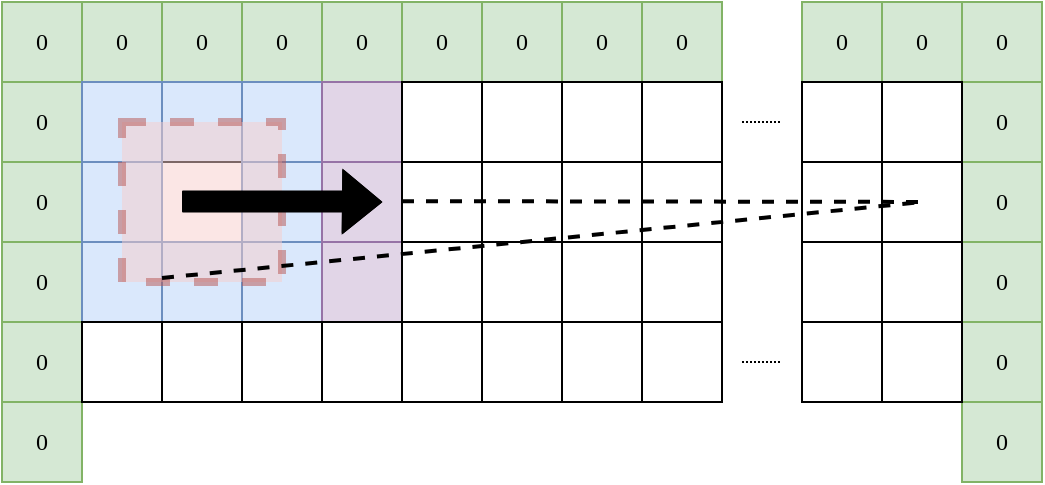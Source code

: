 <mxfile version="12.9.11" type="device"><diagram id="3mRTC_EeT-7Td20pVN1M" name="Page-1"><mxGraphModel dx="785" dy="467" grid="1" gridSize="10" guides="1" tooltips="1" connect="1" arrows="1" fold="1" page="1" pageScale="1" pageWidth="827" pageHeight="1169" math="1" shadow="0" extFonts="Times^https://fonts.googleapis.com/css?family=Times"><root><mxCell id="0"/><mxCell id="1" parent="0"/><mxCell id="F-gPBMmGmu60XOkf1-hc-65" value="" style="rounded=0;whiteSpace=wrap;html=1;fillColor=#d5e8d4;strokeColor=#82b366;fontFamily=Times;FType=g;" vertex="1" parent="1"><mxGeometry x="520" y="80" width="40" height="40" as="geometry"/></mxCell><mxCell id="F-gPBMmGmu60XOkf1-hc-66" value="0" style="text;html=1;align=center;verticalAlign=middle;whiteSpace=wrap;rounded=0;fontFamily=Times;FType=g;" vertex="1" parent="1"><mxGeometry x="520" y="90" width="40" height="20" as="geometry"/></mxCell><mxCell id="F-gPBMmGmu60XOkf1-hc-85" value="" style="rounded=0;whiteSpace=wrap;html=1;fillColor=#d5e8d4;strokeColor=#82b366;fontFamily=Times;FType=g;" vertex="1" parent="1"><mxGeometry x="440" y="80" width="40" height="40" as="geometry"/></mxCell><mxCell id="F-gPBMmGmu60XOkf1-hc-86" value="0" style="text;html=1;align=center;verticalAlign=middle;whiteSpace=wrap;rounded=0;fontFamily=Times;FType=g;" vertex="1" parent="1"><mxGeometry x="440" y="90" width="40" height="20" as="geometry"/></mxCell><mxCell id="F-gPBMmGmu60XOkf1-hc-87" value="" style="rounded=0;whiteSpace=wrap;html=1;fillColor=#d5e8d4;strokeColor=#82b366;fontFamily=Times;FType=g;" vertex="1" parent="1"><mxGeometry x="480" y="80" width="40" height="40" as="geometry"/></mxCell><mxCell id="F-gPBMmGmu60XOkf1-hc-88" value="0" style="text;html=1;align=center;verticalAlign=middle;whiteSpace=wrap;rounded=0;fontFamily=Times;FType=g;" vertex="1" parent="1"><mxGeometry x="480" y="90" width="40" height="20" as="geometry"/></mxCell><mxCell id="F-gPBMmGmu60XOkf1-hc-1" value="" style="rounded=0;whiteSpace=wrap;html=1;fillColor=#d5e8d4;strokeColor=#82b366;fontFamily=Times;FType=g;" vertex="1" parent="1"><mxGeometry x="40" y="80" width="40" height="40" as="geometry"/></mxCell><mxCell id="F-gPBMmGmu60XOkf1-hc-2" value="0" style="text;html=1;align=center;verticalAlign=middle;whiteSpace=wrap;rounded=0;fontFamily=Times;FType=g;" vertex="1" parent="1"><mxGeometry x="40" y="90" width="40" height="20" as="geometry"/></mxCell><mxCell id="F-gPBMmGmu60XOkf1-hc-4" value="" style="rounded=0;whiteSpace=wrap;html=1;fillColor=#d5e8d4;strokeColor=#82b366;fontFamily=Times;FType=g;" vertex="1" parent="1"><mxGeometry x="40" y="120" width="40" height="40" as="geometry"/></mxCell><mxCell id="F-gPBMmGmu60XOkf1-hc-5" value="0" style="text;html=1;align=center;verticalAlign=middle;whiteSpace=wrap;rounded=0;fontFamily=Times;FType=g;" vertex="1" parent="1"><mxGeometry x="40" y="130" width="40" height="20" as="geometry"/></mxCell><mxCell id="F-gPBMmGmu60XOkf1-hc-45" value="" style="rounded=0;whiteSpace=wrap;html=1;fillColor=#d5e8d4;strokeColor=#82b366;fontFamily=Times;FType=g;" vertex="1" parent="1"><mxGeometry x="40" y="160" width="40" height="40" as="geometry"/></mxCell><mxCell id="F-gPBMmGmu60XOkf1-hc-46" value="0" style="text;html=1;align=center;verticalAlign=middle;whiteSpace=wrap;rounded=0;fontFamily=Times;FType=g;" vertex="1" parent="1"><mxGeometry x="40" y="170" width="40" height="20" as="geometry"/></mxCell><mxCell id="F-gPBMmGmu60XOkf1-hc-47" value="" style="rounded=0;whiteSpace=wrap;html=1;fillColor=#d5e8d4;strokeColor=#82b366;fontFamily=Times;FType=g;" vertex="1" parent="1"><mxGeometry x="40" y="200" width="40" height="40" as="geometry"/></mxCell><mxCell id="F-gPBMmGmu60XOkf1-hc-48" value="0" style="text;html=1;align=center;verticalAlign=middle;whiteSpace=wrap;rounded=0;fontFamily=Times;FType=g;" vertex="1" parent="1"><mxGeometry x="40" y="210" width="40" height="20" as="geometry"/></mxCell><mxCell id="F-gPBMmGmu60XOkf1-hc-49" value="" style="rounded=0;whiteSpace=wrap;html=1;fillColor=#d5e8d4;strokeColor=#82b366;fontFamily=Times;FType=g;" vertex="1" parent="1"><mxGeometry x="40" y="240" width="40" height="40" as="geometry"/></mxCell><mxCell id="F-gPBMmGmu60XOkf1-hc-50" value="0" style="text;html=1;align=center;verticalAlign=middle;whiteSpace=wrap;rounded=0;fontFamily=Times;FType=g;" vertex="1" parent="1"><mxGeometry x="40" y="250" width="40" height="20" as="geometry"/></mxCell><mxCell id="F-gPBMmGmu60XOkf1-hc-51" value="" style="rounded=0;whiteSpace=wrap;html=1;fillColor=#d5e8d4;strokeColor=#82b366;fontFamily=Times;FType=g;" vertex="1" parent="1"><mxGeometry x="40" y="280" width="40" height="40" as="geometry"/></mxCell><mxCell id="F-gPBMmGmu60XOkf1-hc-52" value="0" style="text;html=1;align=center;verticalAlign=middle;whiteSpace=wrap;rounded=0;fontFamily=Times;FType=g;" vertex="1" parent="1"><mxGeometry x="40" y="290" width="40" height="20" as="geometry"/></mxCell><mxCell id="F-gPBMmGmu60XOkf1-hc-6" value="" style="rounded=0;whiteSpace=wrap;html=1;fillColor=#d5e8d4;strokeColor=#82b366;fontFamily=Times;FType=g;" vertex="1" parent="1"><mxGeometry x="80" y="80" width="40" height="40" as="geometry"/></mxCell><mxCell id="F-gPBMmGmu60XOkf1-hc-7" value="0" style="text;html=1;align=center;verticalAlign=middle;whiteSpace=wrap;rounded=0;fontFamily=Times;FType=g;" vertex="1" parent="1"><mxGeometry x="80" y="90" width="40" height="20" as="geometry"/></mxCell><mxCell id="F-gPBMmGmu60XOkf1-hc-8" value="" style="rounded=0;whiteSpace=wrap;html=1;fillColor=#d5e8d4;strokeColor=#82b366;fontFamily=Times;FType=g;" vertex="1" parent="1"><mxGeometry x="120" y="80" width="40" height="40" as="geometry"/></mxCell><mxCell id="F-gPBMmGmu60XOkf1-hc-9" value="0" style="text;html=1;align=center;verticalAlign=middle;whiteSpace=wrap;rounded=0;fontFamily=Times;FType=g;" vertex="1" parent="1"><mxGeometry x="120" y="90" width="40" height="20" as="geometry"/></mxCell><mxCell id="F-gPBMmGmu60XOkf1-hc-33" value="" style="rounded=0;whiteSpace=wrap;html=1;fillColor=#d5e8d4;strokeColor=#82b366;fontFamily=Times;FType=g;" vertex="1" parent="1"><mxGeometry x="160" y="80" width="40" height="40" as="geometry"/></mxCell><mxCell id="F-gPBMmGmu60XOkf1-hc-34" value="0" style="text;html=1;align=center;verticalAlign=middle;whiteSpace=wrap;rounded=0;fontFamily=Times;FType=g;" vertex="1" parent="1"><mxGeometry x="160" y="90" width="40" height="20" as="geometry"/></mxCell><mxCell id="F-gPBMmGmu60XOkf1-hc-35" value="" style="rounded=0;whiteSpace=wrap;html=1;fillColor=#d5e8d4;strokeColor=#82b366;fontFamily=Times;FType=g;" vertex="1" parent="1"><mxGeometry x="200" y="80" width="40" height="40" as="geometry"/></mxCell><mxCell id="F-gPBMmGmu60XOkf1-hc-36" value="0" style="text;html=1;align=center;verticalAlign=middle;whiteSpace=wrap;rounded=0;fontFamily=Times;FType=g;" vertex="1" parent="1"><mxGeometry x="200" y="90" width="40" height="20" as="geometry"/></mxCell><mxCell id="F-gPBMmGmu60XOkf1-hc-37" value="" style="rounded=0;whiteSpace=wrap;html=1;fillColor=#d5e8d4;strokeColor=#82b366;fontFamily=Times;FType=g;" vertex="1" parent="1"><mxGeometry x="240" y="80" width="40" height="40" as="geometry"/></mxCell><mxCell id="F-gPBMmGmu60XOkf1-hc-38" value="0" style="text;html=1;align=center;verticalAlign=middle;whiteSpace=wrap;rounded=0;fontFamily=Times;FType=g;" vertex="1" parent="1"><mxGeometry x="240" y="90" width="40" height="20" as="geometry"/></mxCell><mxCell id="F-gPBMmGmu60XOkf1-hc-39" value="" style="rounded=0;whiteSpace=wrap;html=1;fillColor=#d5e8d4;strokeColor=#82b366;fontFamily=Times;FType=g;" vertex="1" parent="1"><mxGeometry x="280" y="80" width="40" height="40" as="geometry"/></mxCell><mxCell id="F-gPBMmGmu60XOkf1-hc-40" value="0" style="text;html=1;align=center;verticalAlign=middle;whiteSpace=wrap;rounded=0;fontFamily=Times;FType=g;" vertex="1" parent="1"><mxGeometry x="280" y="90" width="40" height="20" as="geometry"/></mxCell><mxCell id="F-gPBMmGmu60XOkf1-hc-41" value="" style="rounded=0;whiteSpace=wrap;html=1;fillColor=#d5e8d4;strokeColor=#82b366;fontFamily=Times;FType=g;" vertex="1" parent="1"><mxGeometry x="320" y="80" width="40" height="40" as="geometry"/></mxCell><mxCell id="F-gPBMmGmu60XOkf1-hc-42" value="0" style="text;html=1;align=center;verticalAlign=middle;whiteSpace=wrap;rounded=0;fontFamily=Times;FType=g;" vertex="1" parent="1"><mxGeometry x="320" y="90" width="40" height="20" as="geometry"/></mxCell><mxCell id="F-gPBMmGmu60XOkf1-hc-43" value="" style="rounded=0;whiteSpace=wrap;html=1;fillColor=#d5e8d4;strokeColor=#82b366;fontFamily=Times;FType=g;" vertex="1" parent="1"><mxGeometry x="360" y="80" width="40" height="40" as="geometry"/></mxCell><mxCell id="F-gPBMmGmu60XOkf1-hc-44" value="0" style="text;html=1;align=center;verticalAlign=middle;whiteSpace=wrap;rounded=0;fontFamily=Times;FType=g;" vertex="1" parent="1"><mxGeometry x="360" y="90" width="40" height="20" as="geometry"/></mxCell><mxCell id="F-gPBMmGmu60XOkf1-hc-10" value="" style="whiteSpace=wrap;html=1;aspect=fixed;fontFamily=Times;FType=g;fillColor=#dae8fc;strokeColor=#6c8ebf;" vertex="1" parent="1"><mxGeometry x="120" y="120" width="40" height="40" as="geometry"/></mxCell><mxCell id="F-gPBMmGmu60XOkf1-hc-11" value="" style="whiteSpace=wrap;html=1;aspect=fixed;fontFamily=Times;FType=g;fillColor=#dae8fc;strokeColor=#6c8ebf;" vertex="1" parent="1"><mxGeometry x="160" y="120" width="40" height="40" as="geometry"/></mxCell><mxCell id="F-gPBMmGmu60XOkf1-hc-12" value="" style="whiteSpace=wrap;html=1;aspect=fixed;fontFamily=Times;FType=g;fillColor=#e1d5e7;strokeColor=#9673a6;" vertex="1" parent="1"><mxGeometry x="200" y="120" width="40" height="40" as="geometry"/></mxCell><mxCell id="F-gPBMmGmu60XOkf1-hc-3" value="" style="whiteSpace=wrap;html=1;aspect=fixed;fontFamily=Times;FType=g;fillColor=#dae8fc;strokeColor=#6c8ebf;" vertex="1" parent="1"><mxGeometry x="80" y="120" width="40" height="40" as="geometry"/></mxCell><mxCell id="F-gPBMmGmu60XOkf1-hc-13" value="" style="whiteSpace=wrap;html=1;aspect=fixed;fontFamily=Times;FType=g;" vertex="1" parent="1"><mxGeometry x="120" y="160" width="40" height="40" as="geometry"/></mxCell><mxCell id="F-gPBMmGmu60XOkf1-hc-14" value="" style="whiteSpace=wrap;html=1;aspect=fixed;fontFamily=Times;FType=g;fillColor=#dae8fc;strokeColor=#6c8ebf;" vertex="1" parent="1"><mxGeometry x="160" y="160" width="40" height="40" as="geometry"/></mxCell><mxCell id="F-gPBMmGmu60XOkf1-hc-15" value="" style="whiteSpace=wrap;html=1;aspect=fixed;fontFamily=Times;FType=g;fillColor=#e1d5e7;strokeColor=#9673a6;" vertex="1" parent="1"><mxGeometry x="200" y="160" width="40" height="40" as="geometry"/></mxCell><mxCell id="F-gPBMmGmu60XOkf1-hc-16" value="" style="whiteSpace=wrap;html=1;aspect=fixed;fontFamily=Times;FType=g;fillColor=#dae8fc;strokeColor=#6c8ebf;" vertex="1" parent="1"><mxGeometry x="80" y="160" width="40" height="40" as="geometry"/></mxCell><mxCell id="F-gPBMmGmu60XOkf1-hc-17" value="" style="whiteSpace=wrap;html=1;aspect=fixed;fontFamily=Times;FType=g;fillColor=#dae8fc;strokeColor=#6c8ebf;" vertex="1" parent="1"><mxGeometry x="120" y="200" width="40" height="40" as="geometry"/></mxCell><mxCell id="F-gPBMmGmu60XOkf1-hc-18" value="" style="whiteSpace=wrap;html=1;aspect=fixed;fontFamily=Times;FType=g;fillColor=#dae8fc;strokeColor=#6c8ebf;" vertex="1" parent="1"><mxGeometry x="160" y="200" width="40" height="40" as="geometry"/></mxCell><mxCell id="F-gPBMmGmu60XOkf1-hc-19" value="" style="whiteSpace=wrap;html=1;aspect=fixed;fontFamily=Times;FType=g;fillColor=#e1d5e7;strokeColor=#9673a6;" vertex="1" parent="1"><mxGeometry x="200" y="200" width="40" height="40" as="geometry"/></mxCell><mxCell id="F-gPBMmGmu60XOkf1-hc-20" value="" style="whiteSpace=wrap;html=1;aspect=fixed;fontFamily=Times;FType=g;fillColor=#dae8fc;strokeColor=#6c8ebf;" vertex="1" parent="1"><mxGeometry x="80" y="200" width="40" height="40" as="geometry"/></mxCell><mxCell id="F-gPBMmGmu60XOkf1-hc-21" value="" style="whiteSpace=wrap;html=1;aspect=fixed;fontFamily=Times;FType=g;" vertex="1" parent="1"><mxGeometry x="280" y="120" width="40" height="40" as="geometry"/></mxCell><mxCell id="F-gPBMmGmu60XOkf1-hc-22" value="" style="whiteSpace=wrap;html=1;aspect=fixed;fontFamily=Times;FType=g;" vertex="1" parent="1"><mxGeometry x="320" y="120" width="40" height="40" as="geometry"/></mxCell><mxCell id="F-gPBMmGmu60XOkf1-hc-23" value="" style="whiteSpace=wrap;html=1;aspect=fixed;fontFamily=Times;FType=g;" vertex="1" parent="1"><mxGeometry x="360" y="120" width="40" height="40" as="geometry"/></mxCell><mxCell id="F-gPBMmGmu60XOkf1-hc-24" value="" style="whiteSpace=wrap;html=1;aspect=fixed;fontFamily=Times;FType=g;" vertex="1" parent="1"><mxGeometry x="240" y="120" width="40" height="40" as="geometry"/></mxCell><mxCell id="F-gPBMmGmu60XOkf1-hc-25" value="" style="whiteSpace=wrap;html=1;aspect=fixed;fontFamily=Times;FType=g;" vertex="1" parent="1"><mxGeometry x="280" y="160" width="40" height="40" as="geometry"/></mxCell><mxCell id="F-gPBMmGmu60XOkf1-hc-26" value="" style="whiteSpace=wrap;html=1;aspect=fixed;fontFamily=Times;FType=g;" vertex="1" parent="1"><mxGeometry x="320" y="160" width="40" height="40" as="geometry"/></mxCell><mxCell id="F-gPBMmGmu60XOkf1-hc-27" value="" style="whiteSpace=wrap;html=1;aspect=fixed;fontFamily=Times;FType=g;" vertex="1" parent="1"><mxGeometry x="360" y="160" width="40" height="40" as="geometry"/></mxCell><mxCell id="F-gPBMmGmu60XOkf1-hc-28" value="" style="whiteSpace=wrap;html=1;aspect=fixed;fontFamily=Times;FType=g;" vertex="1" parent="1"><mxGeometry x="240" y="160" width="40" height="40" as="geometry"/></mxCell><mxCell id="F-gPBMmGmu60XOkf1-hc-29" value="" style="whiteSpace=wrap;html=1;aspect=fixed;fontFamily=Times;FType=g;" vertex="1" parent="1"><mxGeometry x="280" y="200" width="40" height="40" as="geometry"/></mxCell><mxCell id="F-gPBMmGmu60XOkf1-hc-30" value="" style="whiteSpace=wrap;html=1;aspect=fixed;fontFamily=Times;FType=g;" vertex="1" parent="1"><mxGeometry x="320" y="200" width="40" height="40" as="geometry"/></mxCell><mxCell id="F-gPBMmGmu60XOkf1-hc-31" value="" style="whiteSpace=wrap;html=1;aspect=fixed;fontFamily=Times;FType=g;" vertex="1" parent="1"><mxGeometry x="360" y="200" width="40" height="40" as="geometry"/></mxCell><mxCell id="F-gPBMmGmu60XOkf1-hc-32" value="" style="whiteSpace=wrap;html=1;aspect=fixed;fontFamily=Times;FType=g;" vertex="1" parent="1"><mxGeometry x="240" y="200" width="40" height="40" as="geometry"/></mxCell><mxCell id="F-gPBMmGmu60XOkf1-hc-53" value="" style="whiteSpace=wrap;html=1;aspect=fixed;fontFamily=Times;FType=g;" vertex="1" parent="1"><mxGeometry x="120" y="240" width="40" height="40" as="geometry"/></mxCell><mxCell id="F-gPBMmGmu60XOkf1-hc-54" value="" style="whiteSpace=wrap;html=1;aspect=fixed;fontFamily=Times;FType=g;" vertex="1" parent="1"><mxGeometry x="160" y="240" width="40" height="40" as="geometry"/></mxCell><mxCell id="F-gPBMmGmu60XOkf1-hc-55" value="" style="whiteSpace=wrap;html=1;aspect=fixed;fontFamily=Times;FType=g;" vertex="1" parent="1"><mxGeometry x="200" y="240" width="40" height="40" as="geometry"/></mxCell><mxCell id="F-gPBMmGmu60XOkf1-hc-56" value="" style="whiteSpace=wrap;html=1;aspect=fixed;fontFamily=Times;FType=g;" vertex="1" parent="1"><mxGeometry x="280" y="240" width="40" height="40" as="geometry"/></mxCell><mxCell id="F-gPBMmGmu60XOkf1-hc-57" value="" style="whiteSpace=wrap;html=1;aspect=fixed;fontFamily=Times;FType=g;" vertex="1" parent="1"><mxGeometry x="320" y="240" width="40" height="40" as="geometry"/></mxCell><mxCell id="F-gPBMmGmu60XOkf1-hc-58" value="" style="whiteSpace=wrap;html=1;aspect=fixed;fontFamily=Times;FType=g;" vertex="1" parent="1"><mxGeometry x="360" y="240" width="40" height="40" as="geometry"/></mxCell><mxCell id="F-gPBMmGmu60XOkf1-hc-59" value="" style="whiteSpace=wrap;html=1;aspect=fixed;fontFamily=Times;FType=g;" vertex="1" parent="1"><mxGeometry x="240" y="240" width="40" height="40" as="geometry"/></mxCell><mxCell id="F-gPBMmGmu60XOkf1-hc-60" value="" style="whiteSpace=wrap;html=1;aspect=fixed;fontFamily=Times;FType=g;" vertex="1" parent="1"><mxGeometry x="80" y="240" width="40" height="40" as="geometry"/></mxCell><mxCell id="F-gPBMmGmu60XOkf1-hc-61" value="" style="whiteSpace=wrap;html=1;aspect=fixed;fillColor=#f8cecc;strokeColor=#b85450;opacity=50;dashed=1;strokeWidth=4;fontFamily=Times;FType=g;" vertex="1" parent="1"><mxGeometry x="100" y="140" width="80" height="80" as="geometry"/></mxCell><mxCell id="F-gPBMmGmu60XOkf1-hc-63" value="" style="shape=flexArrow;endArrow=classic;html=1;fillColor=#000000;fontFamily=Times;FType=g;" edge="1" parent="1"><mxGeometry width="50" height="50" relative="1" as="geometry"><mxPoint x="130" y="179.71" as="sourcePoint"/><mxPoint x="230" y="180" as="targetPoint"/><Array as="points"><mxPoint x="200" y="179.71"/></Array></mxGeometry></mxCell><mxCell id="F-gPBMmGmu60XOkf1-hc-67" value="" style="rounded=0;whiteSpace=wrap;html=1;fillColor=#d5e8d4;strokeColor=#82b366;fontFamily=Times;FType=g;" vertex="1" parent="1"><mxGeometry x="520" y="120" width="40" height="40" as="geometry"/></mxCell><mxCell id="F-gPBMmGmu60XOkf1-hc-68" value="0" style="text;html=1;align=center;verticalAlign=middle;whiteSpace=wrap;rounded=0;fontFamily=Times;FType=g;" vertex="1" parent="1"><mxGeometry x="520" y="130" width="40" height="20" as="geometry"/></mxCell><mxCell id="F-gPBMmGmu60XOkf1-hc-69" value="" style="rounded=0;whiteSpace=wrap;html=1;fillColor=#d5e8d4;strokeColor=#82b366;fontFamily=Times;FType=g;" vertex="1" parent="1"><mxGeometry x="520" y="160" width="40" height="40" as="geometry"/></mxCell><mxCell id="F-gPBMmGmu60XOkf1-hc-70" value="0" style="text;html=1;align=center;verticalAlign=middle;whiteSpace=wrap;rounded=0;fontFamily=Times;FType=g;" vertex="1" parent="1"><mxGeometry x="520" y="170" width="40" height="20" as="geometry"/></mxCell><mxCell id="F-gPBMmGmu60XOkf1-hc-71" value="" style="rounded=0;whiteSpace=wrap;html=1;fillColor=#d5e8d4;strokeColor=#82b366;fontFamily=Times;FType=g;" vertex="1" parent="1"><mxGeometry x="520" y="200" width="40" height="40" as="geometry"/></mxCell><mxCell id="F-gPBMmGmu60XOkf1-hc-72" value="0" style="text;html=1;align=center;verticalAlign=middle;whiteSpace=wrap;rounded=0;fontFamily=Times;FType=g;" vertex="1" parent="1"><mxGeometry x="520" y="210" width="40" height="20" as="geometry"/></mxCell><mxCell id="F-gPBMmGmu60XOkf1-hc-73" value="" style="rounded=0;whiteSpace=wrap;html=1;fillColor=#d5e8d4;strokeColor=#82b366;fontFamily=Times;FType=g;" vertex="1" parent="1"><mxGeometry x="520" y="240" width="40" height="40" as="geometry"/></mxCell><mxCell id="F-gPBMmGmu60XOkf1-hc-74" value="0" style="text;html=1;align=center;verticalAlign=middle;whiteSpace=wrap;rounded=0;fontFamily=Times;FType=g;" vertex="1" parent="1"><mxGeometry x="520" y="250" width="40" height="20" as="geometry"/></mxCell><mxCell id="F-gPBMmGmu60XOkf1-hc-75" value="" style="rounded=0;whiteSpace=wrap;html=1;fillColor=#d5e8d4;strokeColor=#82b366;fontFamily=Times;FType=g;" vertex="1" parent="1"><mxGeometry x="520" y="280" width="40" height="40" as="geometry"/></mxCell><mxCell id="F-gPBMmGmu60XOkf1-hc-76" value="0" style="text;html=1;align=center;verticalAlign=middle;whiteSpace=wrap;rounded=0;fontFamily=Times;FType=g;" vertex="1" parent="1"><mxGeometry x="520" y="290" width="40" height="20" as="geometry"/></mxCell><mxCell id="F-gPBMmGmu60XOkf1-hc-77" value="" style="whiteSpace=wrap;html=1;aspect=fixed;fontFamily=Times;FType=g;" vertex="1" parent="1"><mxGeometry x="440" y="120" width="40" height="40" as="geometry"/></mxCell><mxCell id="F-gPBMmGmu60XOkf1-hc-78" value="" style="whiteSpace=wrap;html=1;aspect=fixed;fontFamily=Times;FType=g;" vertex="1" parent="1"><mxGeometry x="480" y="120" width="40" height="40" as="geometry"/></mxCell><mxCell id="F-gPBMmGmu60XOkf1-hc-79" value="" style="whiteSpace=wrap;html=1;aspect=fixed;fontFamily=Times;FType=g;" vertex="1" parent="1"><mxGeometry x="440" y="160" width="40" height="40" as="geometry"/></mxCell><mxCell id="F-gPBMmGmu60XOkf1-hc-80" value="" style="whiteSpace=wrap;html=1;aspect=fixed;fontFamily=Times;FType=g;" vertex="1" parent="1"><mxGeometry x="480" y="160" width="40" height="40" as="geometry"/></mxCell><mxCell id="F-gPBMmGmu60XOkf1-hc-81" value="" style="whiteSpace=wrap;html=1;aspect=fixed;fontFamily=Times;FType=g;" vertex="1" parent="1"><mxGeometry x="440" y="200" width="40" height="40" as="geometry"/></mxCell><mxCell id="F-gPBMmGmu60XOkf1-hc-82" value="" style="whiteSpace=wrap;html=1;aspect=fixed;fontFamily=Times;FType=g;" vertex="1" parent="1"><mxGeometry x="480" y="200" width="40" height="40" as="geometry"/></mxCell><mxCell id="F-gPBMmGmu60XOkf1-hc-83" value="" style="whiteSpace=wrap;html=1;aspect=fixed;fontFamily=Times;FType=g;" vertex="1" parent="1"><mxGeometry x="440" y="240" width="40" height="40" as="geometry"/></mxCell><mxCell id="F-gPBMmGmu60XOkf1-hc-84" value="" style="whiteSpace=wrap;html=1;aspect=fixed;fontFamily=Times;FType=g;" vertex="1" parent="1"><mxGeometry x="480" y="240" width="40" height="40" as="geometry"/></mxCell><mxCell id="F-gPBMmGmu60XOkf1-hc-90" value="" style="endArrow=none;dashed=1;html=1;fillColor=#000000;fontFamily=Times;entryX=0.5;entryY=0.499;entryDx=0;entryDy=0;entryPerimeter=0;strokeWidth=2;" edge="1" parent="1" target="F-gPBMmGmu60XOkf1-hc-80"><mxGeometry width="50" height="50" relative="1" as="geometry"><mxPoint x="240" y="179.58" as="sourcePoint"/><mxPoint x="390" y="179.58" as="targetPoint"/></mxGeometry></mxCell><mxCell id="F-gPBMmGmu60XOkf1-hc-91" value="" style="endArrow=none;dashed=1;html=1;fillColor=#000000;fontFamily=Times;entryX=0.5;entryY=0.5;entryDx=0;entryDy=0;entryPerimeter=0;strokeWidth=2;" edge="1" parent="1" source="F-gPBMmGmu60XOkf1-hc-20" target="F-gPBMmGmu60XOkf1-hc-80"><mxGeometry width="50" height="50" relative="1" as="geometry"><mxPoint x="300" y="280" as="sourcePoint"/><mxPoint x="640" y="230" as="targetPoint"/></mxGeometry></mxCell><mxCell id="F-gPBMmGmu60XOkf1-hc-98" value="" style="endArrow=none;dashed=1;html=1;fillColor=#000000;fontFamily=Times;dashPattern=1 1;" edge="1" parent="1"><mxGeometry width="50" height="50" relative="1" as="geometry"><mxPoint x="410" y="140" as="sourcePoint"/><mxPoint x="430" y="140" as="targetPoint"/><Array as="points"><mxPoint x="420" y="140"/></Array></mxGeometry></mxCell><mxCell id="F-gPBMmGmu60XOkf1-hc-100" value="" style="endArrow=none;dashed=1;html=1;fillColor=#000000;fontFamily=Times;dashPattern=1 1;" edge="1" parent="1"><mxGeometry width="50" height="50" relative="1" as="geometry"><mxPoint x="410" y="260" as="sourcePoint"/><mxPoint x="430" y="260" as="targetPoint"/><Array as="points"/></mxGeometry></mxCell></root></mxGraphModel></diagram></mxfile>